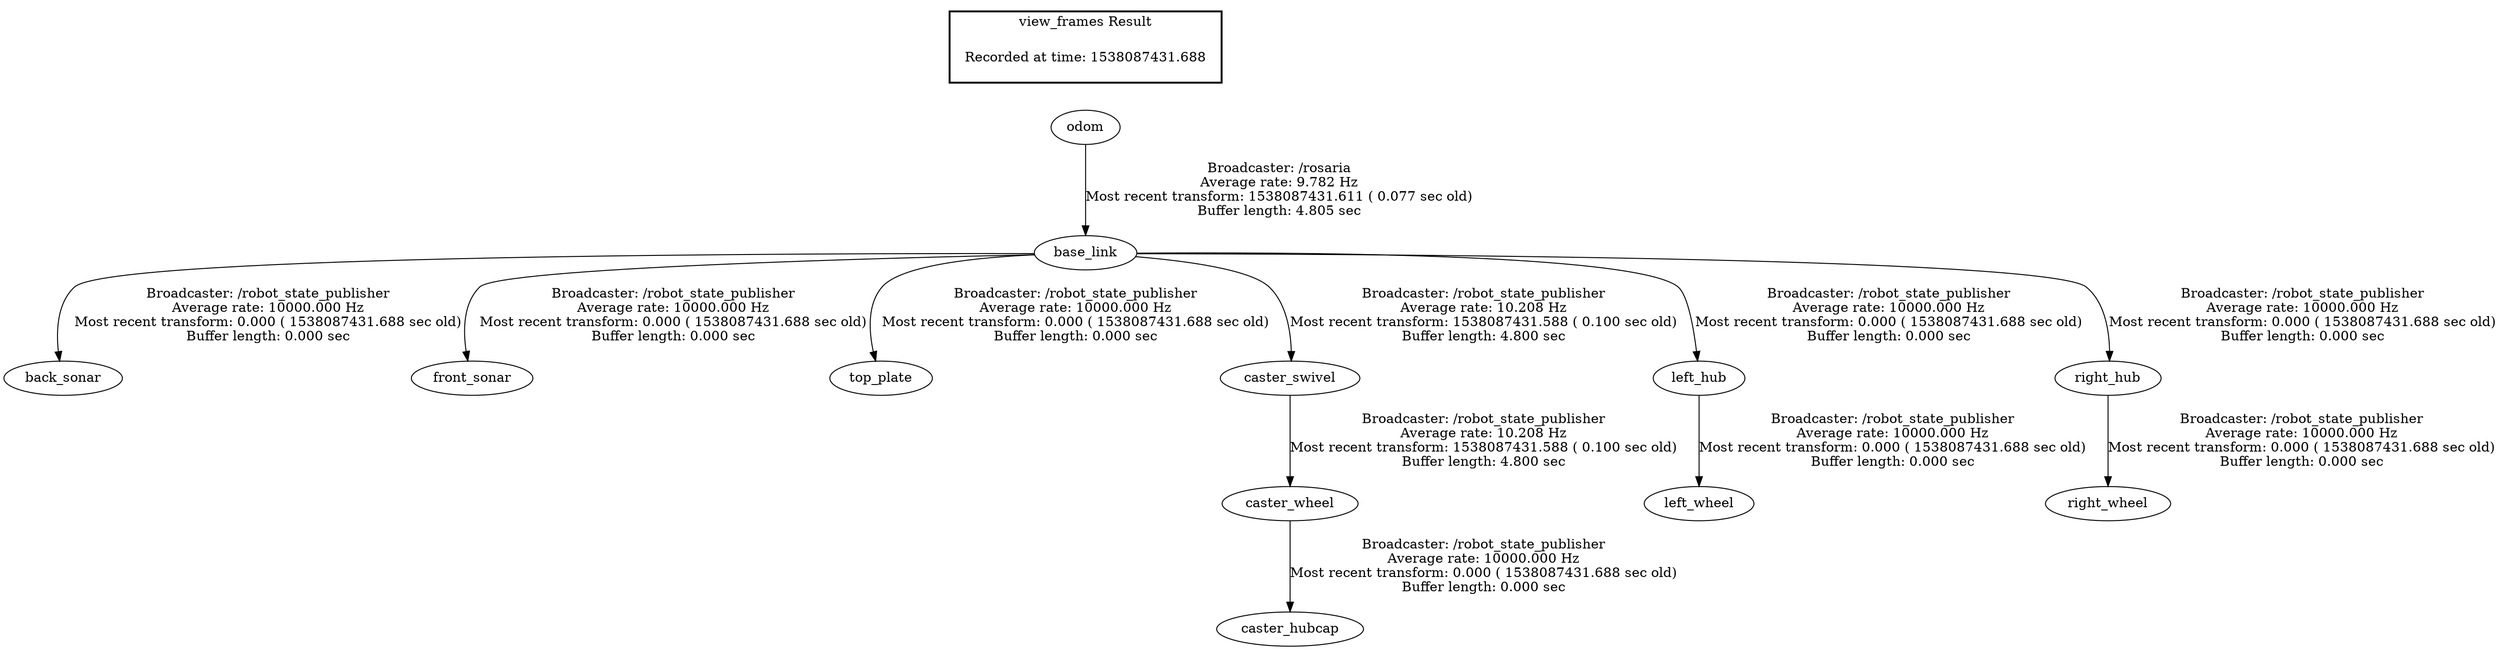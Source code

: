 digraph G {
"base_link" -> "back_sonar"[label="Broadcaster: /robot_state_publisher\nAverage rate: 10000.000 Hz\nMost recent transform: 0.000 ( 1538087431.688 sec old)\nBuffer length: 0.000 sec\n"];
"odom" -> "base_link"[label="Broadcaster: /rosaria\nAverage rate: 9.782 Hz\nMost recent transform: 1538087431.611 ( 0.077 sec old)\nBuffer length: 4.805 sec\n"];
"base_link" -> "front_sonar"[label="Broadcaster: /robot_state_publisher\nAverage rate: 10000.000 Hz\nMost recent transform: 0.000 ( 1538087431.688 sec old)\nBuffer length: 0.000 sec\n"];
"base_link" -> "top_plate"[label="Broadcaster: /robot_state_publisher\nAverage rate: 10000.000 Hz\nMost recent transform: 0.000 ( 1538087431.688 sec old)\nBuffer length: 0.000 sec\n"];
"caster_wheel" -> "caster_hubcap"[label="Broadcaster: /robot_state_publisher\nAverage rate: 10000.000 Hz\nMost recent transform: 0.000 ( 1538087431.688 sec old)\nBuffer length: 0.000 sec\n"];
"caster_swivel" -> "caster_wheel"[label="Broadcaster: /robot_state_publisher\nAverage rate: 10.208 Hz\nMost recent transform: 1538087431.588 ( 0.100 sec old)\nBuffer length: 4.800 sec\n"];
"base_link" -> "left_hub"[label="Broadcaster: /robot_state_publisher\nAverage rate: 10000.000 Hz\nMost recent transform: 0.000 ( 1538087431.688 sec old)\nBuffer length: 0.000 sec\n"];
"left_hub" -> "left_wheel"[label="Broadcaster: /robot_state_publisher\nAverage rate: 10000.000 Hz\nMost recent transform: 0.000 ( 1538087431.688 sec old)\nBuffer length: 0.000 sec\n"];
"base_link" -> "right_hub"[label="Broadcaster: /robot_state_publisher\nAverage rate: 10000.000 Hz\nMost recent transform: 0.000 ( 1538087431.688 sec old)\nBuffer length: 0.000 sec\n"];
"right_hub" -> "right_wheel"[label="Broadcaster: /robot_state_publisher\nAverage rate: 10000.000 Hz\nMost recent transform: 0.000 ( 1538087431.688 sec old)\nBuffer length: 0.000 sec\n"];
"base_link" -> "caster_swivel"[label="Broadcaster: /robot_state_publisher\nAverage rate: 10.208 Hz\nMost recent transform: 1538087431.588 ( 0.100 sec old)\nBuffer length: 4.800 sec\n"];
edge [style=invis];
 subgraph cluster_legend { style=bold; color=black; label ="view_frames Result";
"Recorded at time: 1538087431.688"[ shape=plaintext ] ;
 }->"odom";
}